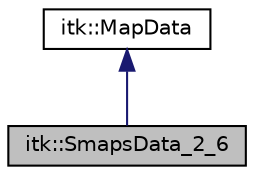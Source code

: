 digraph "itk::SmapsData_2_6"
{
 // LATEX_PDF_SIZE
  edge [fontname="Helvetica",fontsize="10",labelfontname="Helvetica",labelfontsize="10"];
  node [fontname="Helvetica",fontsize="10",shape=record];
  Node1 [label="itk::SmapsData_2_6",height=0.2,width=0.4,color="black", fillcolor="grey75", style="filled", fontcolor="black",tooltip="Read a smaps stream and return the memory usage information. Smaps files have been added since the li..."];
  Node2 -> Node1 [dir="back",color="midnightblue",fontsize="10",style="solid",fontname="Helvetica"];
  Node2 [label="itk::MapData",height=0.2,width=0.4,color="black", fillcolor="white", style="filled",URL="$classitk_1_1MapData.html",tooltip="Base class for map data containers."];
}
